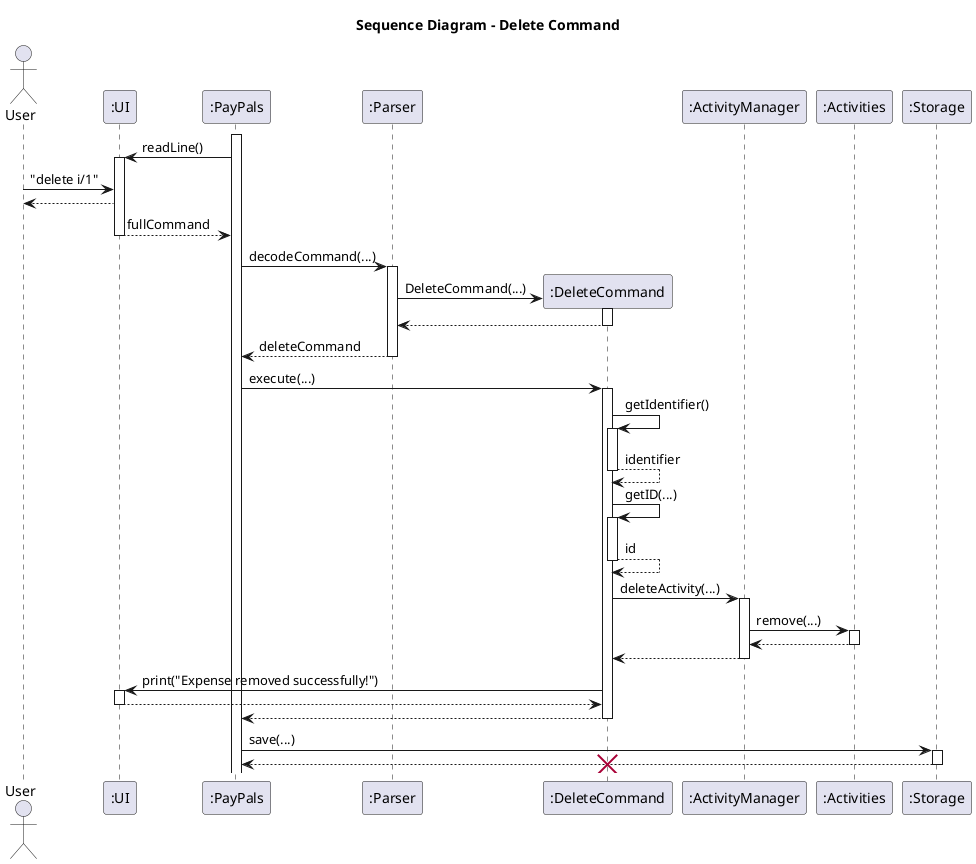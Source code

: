 @startuml
'https://plantuml.com/sequence-diagram
title Sequence Diagram - Delete Command

actor User
participant ":UI" as UI
participant ":PayPals" as PP
participant ":Parser" as PA
participant ":DeleteCommand" as DC
participant ":ActivityManager" as AM
participant ":Activities" as AC
participant ":Storage" as SR



activate PP
PP -> UI : readLine()
activate UI
User -> UI : "delete i/1"
UI --> User
UI --> PP : fullCommand
deactivate UI

PP -> PA : decodeCommand(...)
activate PA
create DC
PA -> DC : DeleteCommand(...)
activate DC
DC --> PA :
deactivate DC
PP <-- PA : deleteCommand
deactivate PA
PP -> DC : execute(...)
activate DC
DC -> DC : getIdentifier()
activate DC
DC --> DC : identifier
deactivate DC
DC -> DC : getID(...)
activate DC
DC --> DC : id
deactivate DC
DC -> AM : deleteActivity(...)
activate AM
AM -> AC : remove(...)
activate AC
AC --> AM
deactivate AC
AM --> DC
deactivate AM

DC -> UI : print("Expense removed successfully!")
activate UI
UI --> DC
deactivate UI
PP <-- DC
deactivate DC

PP -> SR : save(...)
activate SR
SR --> PP
deactivate SR

destroy DC

@enduml
